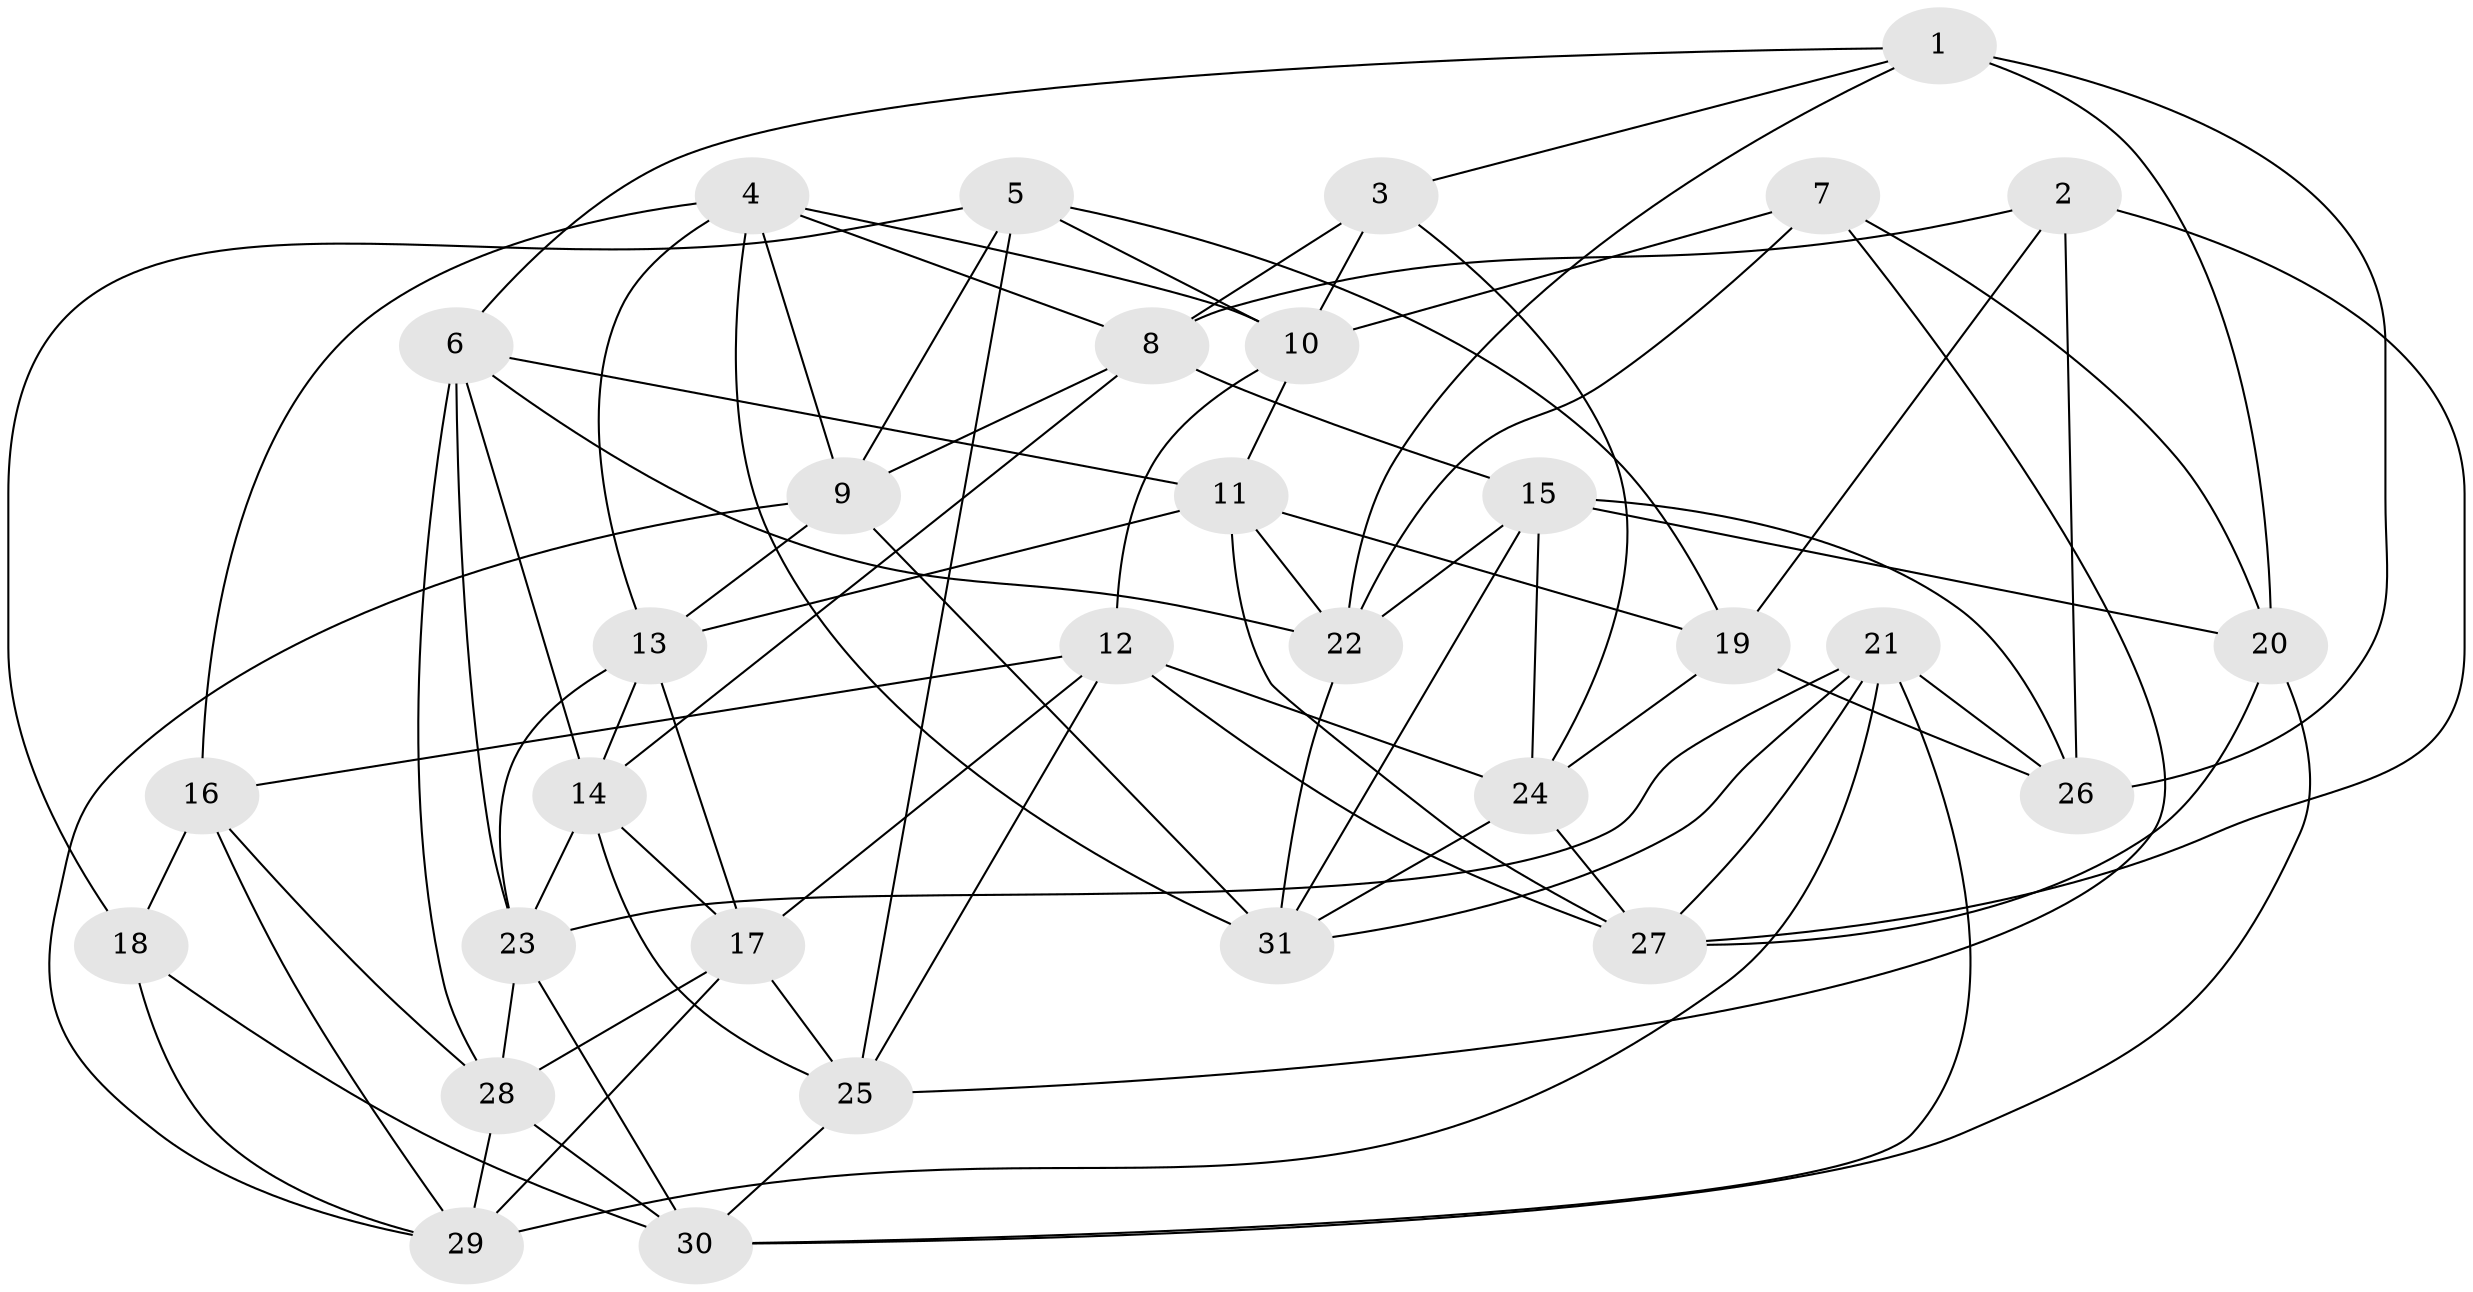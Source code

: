 // original degree distribution, {4: 1.0}
// Generated by graph-tools (version 1.1) at 2025/26/03/09/25 03:26:55]
// undirected, 31 vertices, 86 edges
graph export_dot {
graph [start="1"]
  node [color=gray90,style=filled];
  1;
  2;
  3;
  4;
  5;
  6;
  7;
  8;
  9;
  10;
  11;
  12;
  13;
  14;
  15;
  16;
  17;
  18;
  19;
  20;
  21;
  22;
  23;
  24;
  25;
  26;
  27;
  28;
  29;
  30;
  31;
  1 -- 3 [weight=1.0];
  1 -- 6 [weight=1.0];
  1 -- 20 [weight=2.0];
  1 -- 22 [weight=1.0];
  1 -- 26 [weight=1.0];
  2 -- 8 [weight=1.0];
  2 -- 19 [weight=1.0];
  2 -- 26 [weight=1.0];
  2 -- 27 [weight=1.0];
  3 -- 8 [weight=1.0];
  3 -- 10 [weight=1.0];
  3 -- 24 [weight=1.0];
  4 -- 8 [weight=1.0];
  4 -- 9 [weight=1.0];
  4 -- 10 [weight=1.0];
  4 -- 13 [weight=1.0];
  4 -- 16 [weight=1.0];
  4 -- 31 [weight=1.0];
  5 -- 9 [weight=1.0];
  5 -- 10 [weight=1.0];
  5 -- 18 [weight=2.0];
  5 -- 19 [weight=1.0];
  5 -- 25 [weight=1.0];
  6 -- 11 [weight=1.0];
  6 -- 14 [weight=1.0];
  6 -- 22 [weight=1.0];
  6 -- 23 [weight=1.0];
  6 -- 28 [weight=1.0];
  7 -- 10 [weight=1.0];
  7 -- 20 [weight=1.0];
  7 -- 22 [weight=1.0];
  7 -- 25 [weight=1.0];
  8 -- 9 [weight=1.0];
  8 -- 14 [weight=1.0];
  8 -- 15 [weight=1.0];
  9 -- 13 [weight=1.0];
  9 -- 29 [weight=1.0];
  9 -- 31 [weight=1.0];
  10 -- 11 [weight=1.0];
  10 -- 12 [weight=1.0];
  11 -- 13 [weight=1.0];
  11 -- 19 [weight=1.0];
  11 -- 22 [weight=1.0];
  11 -- 27 [weight=1.0];
  12 -- 16 [weight=1.0];
  12 -- 17 [weight=1.0];
  12 -- 24 [weight=1.0];
  12 -- 25 [weight=1.0];
  12 -- 27 [weight=1.0];
  13 -- 14 [weight=1.0];
  13 -- 17 [weight=1.0];
  13 -- 23 [weight=1.0];
  14 -- 17 [weight=1.0];
  14 -- 23 [weight=1.0];
  14 -- 25 [weight=1.0];
  15 -- 20 [weight=1.0];
  15 -- 22 [weight=1.0];
  15 -- 24 [weight=1.0];
  15 -- 26 [weight=1.0];
  15 -- 31 [weight=1.0];
  16 -- 18 [weight=2.0];
  16 -- 28 [weight=1.0];
  16 -- 29 [weight=1.0];
  17 -- 25 [weight=1.0];
  17 -- 28 [weight=1.0];
  17 -- 29 [weight=1.0];
  18 -- 29 [weight=1.0];
  18 -- 30 [weight=1.0];
  19 -- 24 [weight=1.0];
  19 -- 26 [weight=2.0];
  20 -- 27 [weight=1.0];
  20 -- 30 [weight=1.0];
  21 -- 23 [weight=1.0];
  21 -- 26 [weight=1.0];
  21 -- 27 [weight=1.0];
  21 -- 29 [weight=1.0];
  21 -- 30 [weight=1.0];
  21 -- 31 [weight=1.0];
  22 -- 31 [weight=1.0];
  23 -- 28 [weight=1.0];
  23 -- 30 [weight=1.0];
  24 -- 27 [weight=1.0];
  24 -- 31 [weight=1.0];
  25 -- 30 [weight=1.0];
  28 -- 29 [weight=1.0];
  28 -- 30 [weight=1.0];
}
